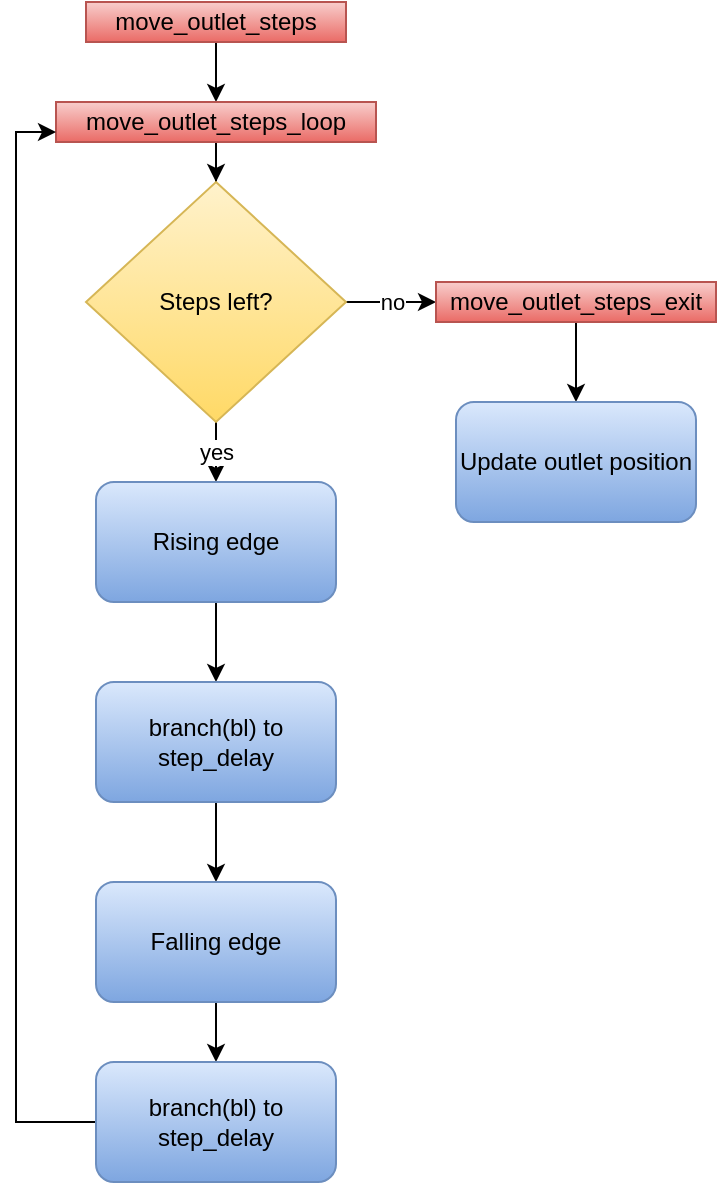 <mxfile version="12.7.9" type="github">
  <diagram id="jEj-tkbqoD7G0oJEJ6qr" name="Seite-1">
    <mxGraphModel dx="1408" dy="797" grid="1" gridSize="10" guides="1" tooltips="1" connect="1" arrows="1" fold="1" page="1" pageScale="1" pageWidth="827" pageHeight="1169" math="0" shadow="0">
      <root>
        <mxCell id="0" />
        <mxCell id="1" parent="0" />
        <mxCell id="Wlml97Y0BPVGPOPLVci4-12" style="edgeStyle=orthogonalEdgeStyle;rounded=0;orthogonalLoop=1;jettySize=auto;html=1;entryX=0.5;entryY=0;entryDx=0;entryDy=0;" parent="1" source="Wlml97Y0BPVGPOPLVci4-2" target="Wlml97Y0BPVGPOPLVci4-3" edge="1">
          <mxGeometry relative="1" as="geometry" />
        </mxCell>
        <mxCell id="Wlml97Y0BPVGPOPLVci4-2" value="move_outlet_steps" style="text;html=1;strokeColor=#b85450;fillColor=#f8cecc;align=center;verticalAlign=middle;whiteSpace=wrap;rounded=0;gradientColor=#ea6b66;" parent="1" vertex="1">
          <mxGeometry x="125" y="100" width="130" height="20" as="geometry" />
        </mxCell>
        <mxCell id="Wlml97Y0BPVGPOPLVci4-8" value="" style="edgeStyle=orthogonalEdgeStyle;rounded=0;orthogonalLoop=1;jettySize=auto;html=1;" parent="1" source="Wlml97Y0BPVGPOPLVci4-3" target="Wlml97Y0BPVGPOPLVci4-4" edge="1">
          <mxGeometry relative="1" as="geometry" />
        </mxCell>
        <mxCell id="Wlml97Y0BPVGPOPLVci4-3" value="move_outlet_steps_loop" style="text;html=1;strokeColor=#b85450;fillColor=#f8cecc;align=center;verticalAlign=middle;whiteSpace=wrap;rounded=0;gradientColor=#ea6b66;" parent="1" vertex="1">
          <mxGeometry x="110" y="150" width="160" height="20" as="geometry" />
        </mxCell>
        <mxCell id="Wlml97Y0BPVGPOPLVci4-22" value="no" style="edgeStyle=orthogonalEdgeStyle;rounded=0;orthogonalLoop=1;jettySize=auto;html=1;entryX=0;entryY=0.5;entryDx=0;entryDy=0;" parent="1" source="Wlml97Y0BPVGPOPLVci4-4" target="Wlml97Y0BPVGPOPLVci4-5" edge="1">
          <mxGeometry relative="1" as="geometry" />
        </mxCell>
        <mxCell id="Wlml97Y0BPVGPOPLVci4-23" value="yes" style="edgeStyle=orthogonalEdgeStyle;rounded=0;orthogonalLoop=1;jettySize=auto;html=1;exitX=0.5;exitY=1;exitDx=0;exitDy=0;entryX=0.5;entryY=0;entryDx=0;entryDy=0;" parent="1" source="Wlml97Y0BPVGPOPLVci4-4" target="Wlml97Y0BPVGPOPLVci4-16" edge="1">
          <mxGeometry relative="1" as="geometry" />
        </mxCell>
        <mxCell id="Wlml97Y0BPVGPOPLVci4-4" value="Steps left?" style="rhombus;whiteSpace=wrap;html=1;gradientColor=#ffd966;fillColor=#fff2cc;strokeColor=#d6b656;" parent="1" vertex="1">
          <mxGeometry x="125" y="190" width="130" height="120" as="geometry" />
        </mxCell>
        <mxCell id="Wlml97Y0BPVGPOPLVci4-29" style="edgeStyle=orthogonalEdgeStyle;rounded=0;orthogonalLoop=1;jettySize=auto;html=1;exitX=0.5;exitY=1;exitDx=0;exitDy=0;entryX=0.5;entryY=0;entryDx=0;entryDy=0;" parent="1" source="Wlml97Y0BPVGPOPLVci4-5" target="Wlml97Y0BPVGPOPLVci4-28" edge="1">
          <mxGeometry relative="1" as="geometry" />
        </mxCell>
        <mxCell id="Wlml97Y0BPVGPOPLVci4-5" value="move_outlet_steps_exit" style="text;html=1;strokeColor=#b85450;fillColor=#f8cecc;align=center;verticalAlign=middle;whiteSpace=wrap;rounded=0;gradientColor=#ea6b66;" parent="1" vertex="1">
          <mxGeometry x="300" y="240" width="140" height="20" as="geometry" />
        </mxCell>
        <mxCell id="Wlml97Y0BPVGPOPLVci4-24" value="" style="edgeStyle=orthogonalEdgeStyle;rounded=0;orthogonalLoop=1;jettySize=auto;html=1;" parent="1" source="Wlml97Y0BPVGPOPLVci4-16" target="Wlml97Y0BPVGPOPLVci4-18" edge="1">
          <mxGeometry relative="1" as="geometry" />
        </mxCell>
        <mxCell id="Wlml97Y0BPVGPOPLVci4-16" value="Rising edge" style="rounded=1;whiteSpace=wrap;html=1;gradientColor=#7ea6e0;fillColor=#dae8fc;strokeColor=#6c8ebf;" parent="1" vertex="1">
          <mxGeometry x="130" y="340" width="120" height="60" as="geometry" />
        </mxCell>
        <mxCell id="Wlml97Y0BPVGPOPLVci4-25" value="" style="edgeStyle=orthogonalEdgeStyle;rounded=0;orthogonalLoop=1;jettySize=auto;html=1;" parent="1" source="Wlml97Y0BPVGPOPLVci4-18" target="Wlml97Y0BPVGPOPLVci4-19" edge="1">
          <mxGeometry relative="1" as="geometry" />
        </mxCell>
        <mxCell id="Wlml97Y0BPVGPOPLVci4-18" value="branch(bl) to&lt;br&gt;step_delay" style="rounded=1;whiteSpace=wrap;html=1;gradientColor=#7ea6e0;fillColor=#dae8fc;strokeColor=#6c8ebf;" parent="1" vertex="1">
          <mxGeometry x="130" y="440" width="120" height="60" as="geometry" />
        </mxCell>
        <mxCell id="Wlml97Y0BPVGPOPLVci4-26" value="" style="edgeStyle=orthogonalEdgeStyle;rounded=0;orthogonalLoop=1;jettySize=auto;html=1;" parent="1" source="Wlml97Y0BPVGPOPLVci4-19" target="Wlml97Y0BPVGPOPLVci4-20" edge="1">
          <mxGeometry relative="1" as="geometry" />
        </mxCell>
        <mxCell id="Wlml97Y0BPVGPOPLVci4-19" value="Falling edge" style="rounded=1;whiteSpace=wrap;html=1;gradientColor=#7ea6e0;fillColor=#dae8fc;strokeColor=#6c8ebf;" parent="1" vertex="1">
          <mxGeometry x="130" y="540" width="120" height="60" as="geometry" />
        </mxCell>
        <mxCell id="Wlml97Y0BPVGPOPLVci4-27" style="edgeStyle=orthogonalEdgeStyle;rounded=0;orthogonalLoop=1;jettySize=auto;html=1;entryX=0;entryY=0.75;entryDx=0;entryDy=0;" parent="1" source="Wlml97Y0BPVGPOPLVci4-20" target="Wlml97Y0BPVGPOPLVci4-3" edge="1">
          <mxGeometry relative="1" as="geometry">
            <Array as="points">
              <mxPoint x="90" y="660" />
              <mxPoint x="90" y="165" />
            </Array>
          </mxGeometry>
        </mxCell>
        <mxCell id="Wlml97Y0BPVGPOPLVci4-20" value="branch(bl) to&lt;br&gt;step_delay" style="rounded=1;whiteSpace=wrap;html=1;gradientColor=#7ea6e0;fillColor=#dae8fc;strokeColor=#6c8ebf;" parent="1" vertex="1">
          <mxGeometry x="130" y="630" width="120" height="60" as="geometry" />
        </mxCell>
        <mxCell id="Wlml97Y0BPVGPOPLVci4-28" value="Update outlet position" style="rounded=1;whiteSpace=wrap;html=1;gradientColor=#7ea6e0;fillColor=#dae8fc;strokeColor=#6c8ebf;" parent="1" vertex="1">
          <mxGeometry x="310" y="300" width="120" height="60" as="geometry" />
        </mxCell>
      </root>
    </mxGraphModel>
  </diagram>
</mxfile>
